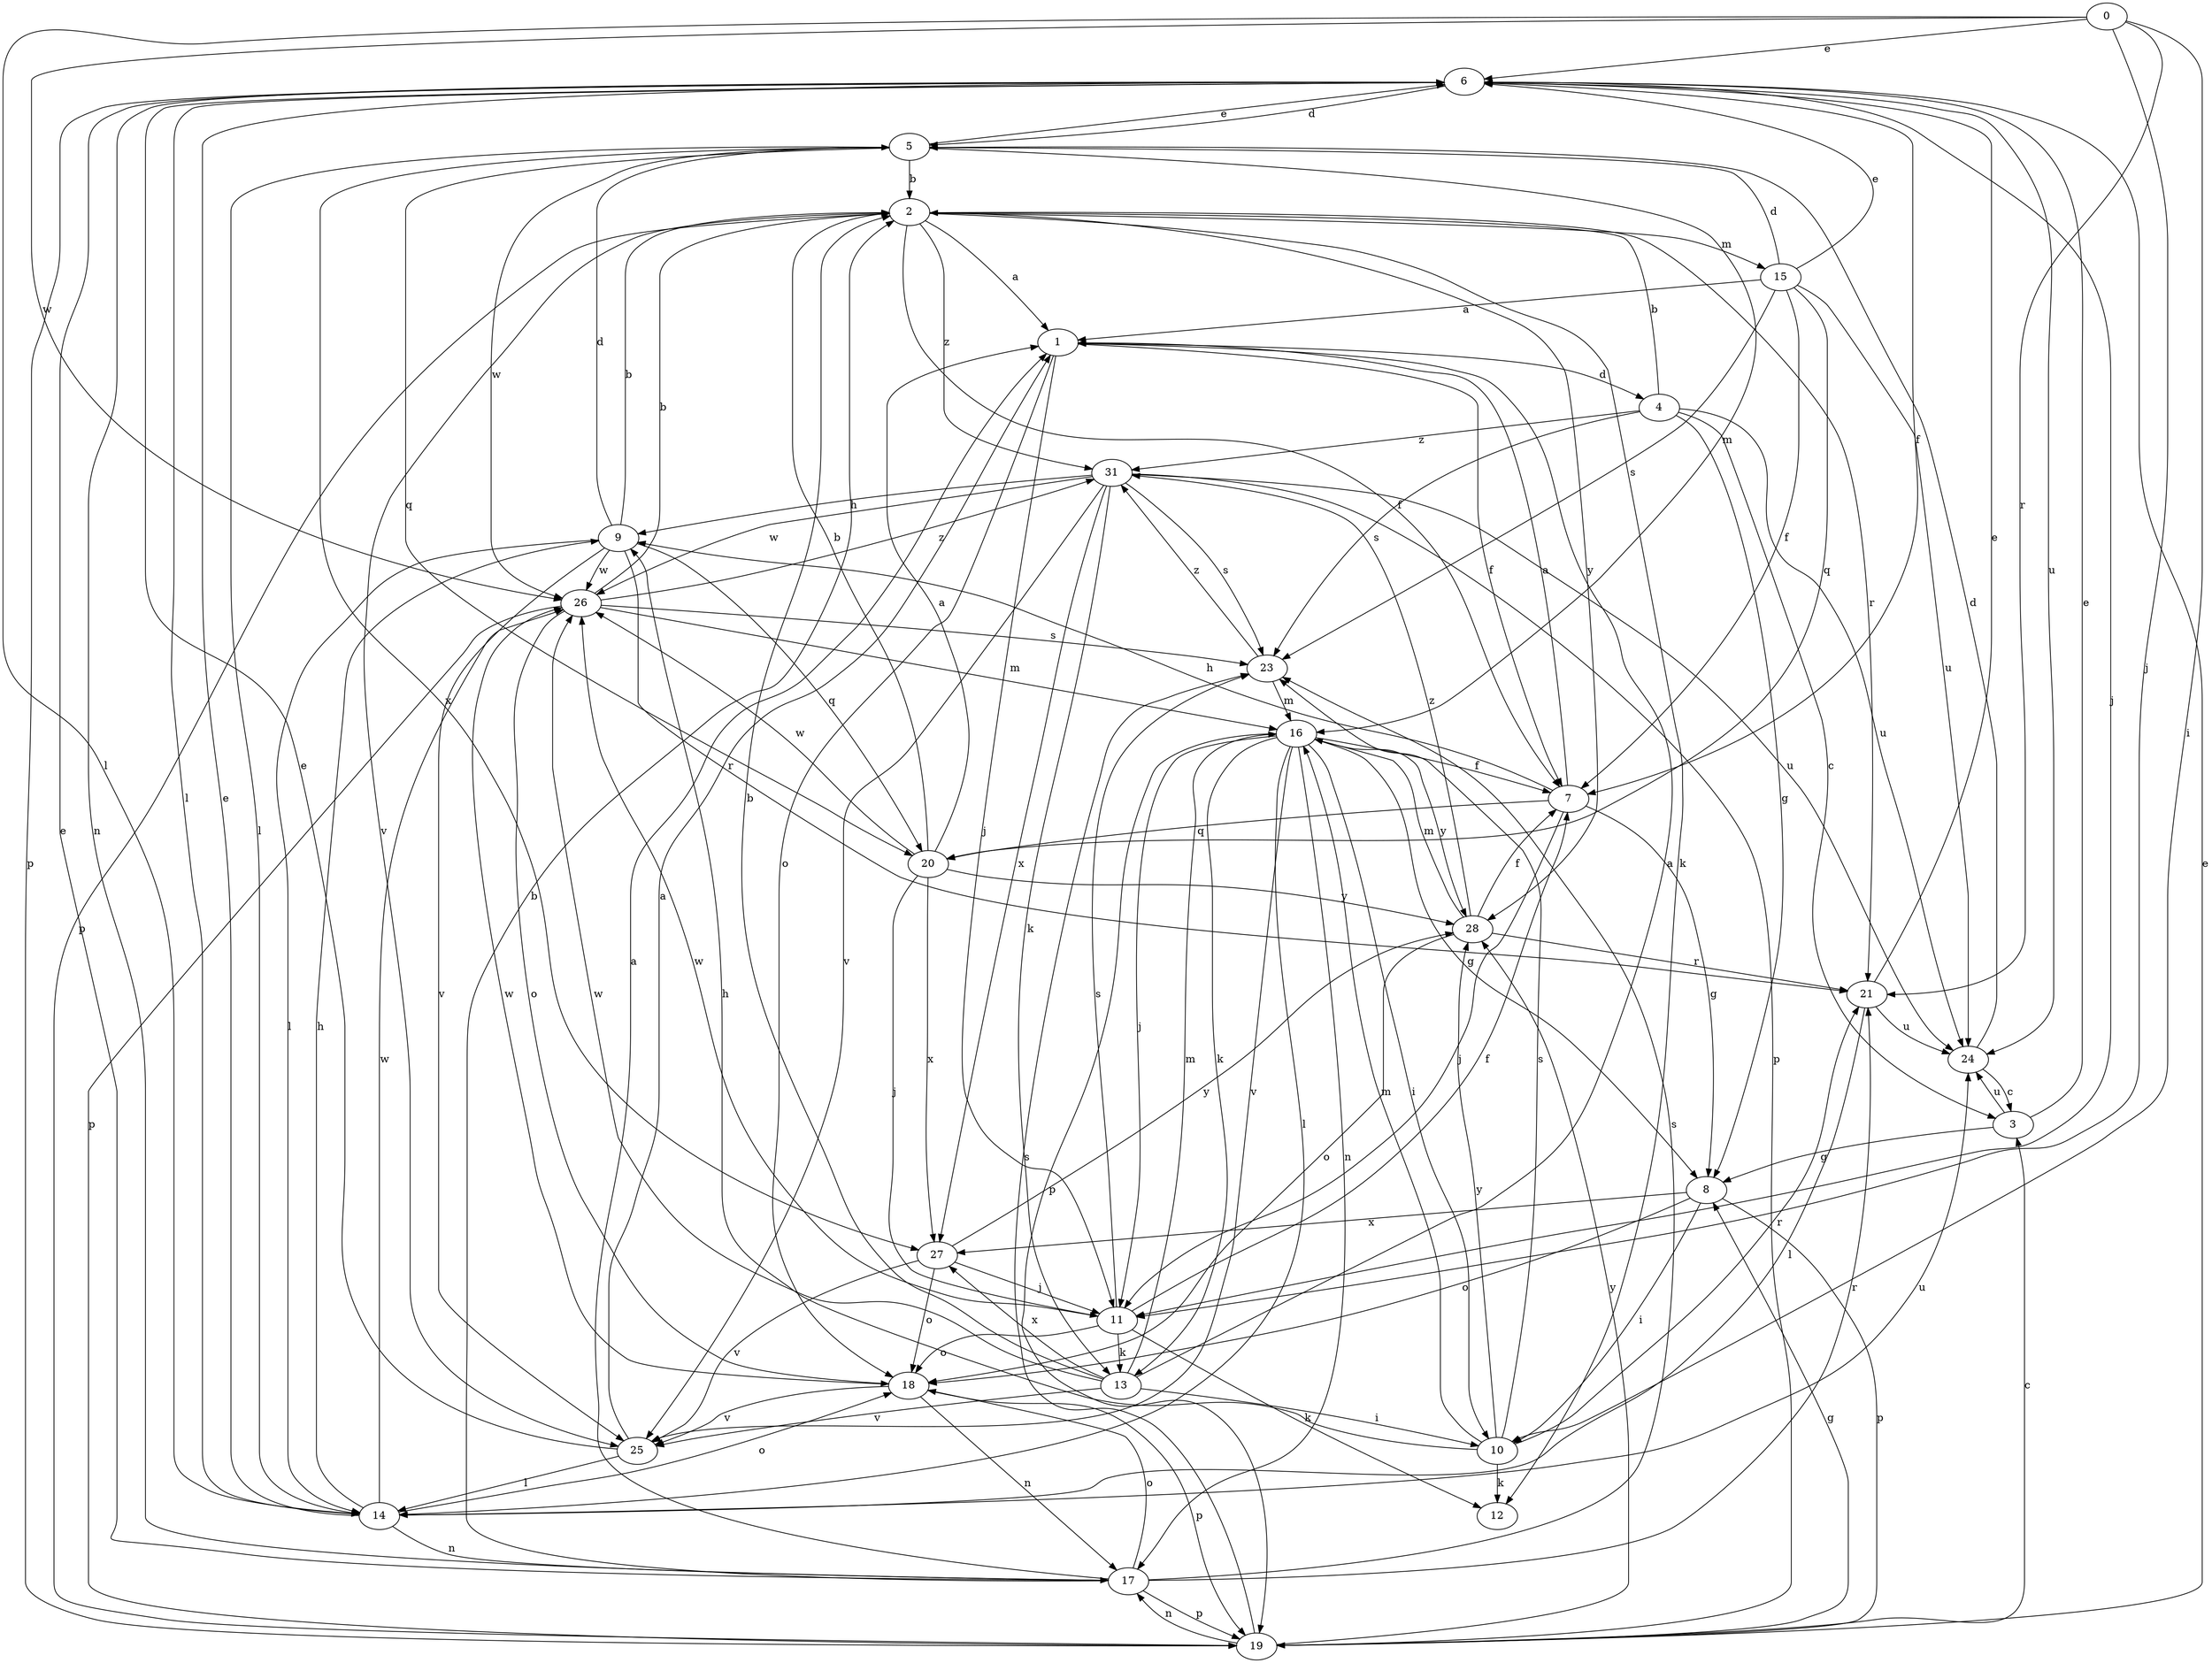 strict digraph  {
0;
1;
2;
3;
4;
5;
6;
7;
8;
9;
10;
11;
12;
13;
14;
15;
16;
17;
18;
19;
20;
21;
23;
24;
25;
26;
27;
28;
31;
0 -> 6  [label=e];
0 -> 10  [label=i];
0 -> 11  [label=j];
0 -> 14  [label=l];
0 -> 21  [label=r];
0 -> 26  [label=w];
1 -> 4  [label=d];
1 -> 7  [label=f];
1 -> 11  [label=j];
1 -> 18  [label=o];
2 -> 1  [label=a];
2 -> 7  [label=f];
2 -> 12  [label=k];
2 -> 15  [label=m];
2 -> 19  [label=p];
2 -> 21  [label=r];
2 -> 25  [label=v];
2 -> 28  [label=y];
2 -> 31  [label=z];
3 -> 6  [label=e];
3 -> 8  [label=g];
3 -> 24  [label=u];
4 -> 2  [label=b];
4 -> 3  [label=c];
4 -> 8  [label=g];
4 -> 23  [label=s];
4 -> 24  [label=u];
4 -> 31  [label=z];
5 -> 2  [label=b];
5 -> 6  [label=e];
5 -> 14  [label=l];
5 -> 16  [label=m];
5 -> 20  [label=q];
5 -> 26  [label=w];
5 -> 27  [label=x];
6 -> 5  [label=d];
6 -> 7  [label=f];
6 -> 11  [label=j];
6 -> 14  [label=l];
6 -> 17  [label=n];
6 -> 19  [label=p];
6 -> 24  [label=u];
7 -> 1  [label=a];
7 -> 8  [label=g];
7 -> 9  [label=h];
7 -> 11  [label=j];
7 -> 20  [label=q];
8 -> 10  [label=i];
8 -> 18  [label=o];
8 -> 19  [label=p];
8 -> 27  [label=x];
9 -> 2  [label=b];
9 -> 5  [label=d];
9 -> 14  [label=l];
9 -> 20  [label=q];
9 -> 21  [label=r];
9 -> 25  [label=v];
9 -> 26  [label=w];
10 -> 9  [label=h];
10 -> 12  [label=k];
10 -> 16  [label=m];
10 -> 21  [label=r];
10 -> 23  [label=s];
10 -> 28  [label=y];
11 -> 7  [label=f];
11 -> 12  [label=k];
11 -> 13  [label=k];
11 -> 18  [label=o];
11 -> 23  [label=s];
11 -> 26  [label=w];
13 -> 1  [label=a];
13 -> 2  [label=b];
13 -> 10  [label=i];
13 -> 16  [label=m];
13 -> 25  [label=v];
13 -> 26  [label=w];
13 -> 27  [label=x];
14 -> 6  [label=e];
14 -> 9  [label=h];
14 -> 17  [label=n];
14 -> 18  [label=o];
14 -> 24  [label=u];
14 -> 26  [label=w];
15 -> 1  [label=a];
15 -> 5  [label=d];
15 -> 6  [label=e];
15 -> 7  [label=f];
15 -> 20  [label=q];
15 -> 23  [label=s];
15 -> 24  [label=u];
16 -> 7  [label=f];
16 -> 8  [label=g];
16 -> 10  [label=i];
16 -> 11  [label=j];
16 -> 13  [label=k];
16 -> 14  [label=l];
16 -> 17  [label=n];
16 -> 19  [label=p];
16 -> 25  [label=v];
16 -> 28  [label=y];
17 -> 1  [label=a];
17 -> 2  [label=b];
17 -> 6  [label=e];
17 -> 18  [label=o];
17 -> 19  [label=p];
17 -> 21  [label=r];
17 -> 23  [label=s];
18 -> 17  [label=n];
18 -> 19  [label=p];
18 -> 25  [label=v];
18 -> 26  [label=w];
19 -> 3  [label=c];
19 -> 6  [label=e];
19 -> 8  [label=g];
19 -> 17  [label=n];
19 -> 23  [label=s];
19 -> 28  [label=y];
20 -> 1  [label=a];
20 -> 2  [label=b];
20 -> 11  [label=j];
20 -> 26  [label=w];
20 -> 27  [label=x];
20 -> 28  [label=y];
21 -> 6  [label=e];
21 -> 14  [label=l];
21 -> 24  [label=u];
23 -> 16  [label=m];
23 -> 31  [label=z];
24 -> 3  [label=c];
24 -> 5  [label=d];
25 -> 1  [label=a];
25 -> 6  [label=e];
25 -> 14  [label=l];
26 -> 2  [label=b];
26 -> 16  [label=m];
26 -> 18  [label=o];
26 -> 19  [label=p];
26 -> 23  [label=s];
26 -> 31  [label=z];
27 -> 11  [label=j];
27 -> 18  [label=o];
27 -> 25  [label=v];
27 -> 28  [label=y];
28 -> 7  [label=f];
28 -> 16  [label=m];
28 -> 18  [label=o];
28 -> 21  [label=r];
28 -> 31  [label=z];
31 -> 9  [label=h];
31 -> 13  [label=k];
31 -> 19  [label=p];
31 -> 23  [label=s];
31 -> 24  [label=u];
31 -> 25  [label=v];
31 -> 26  [label=w];
31 -> 27  [label=x];
}
